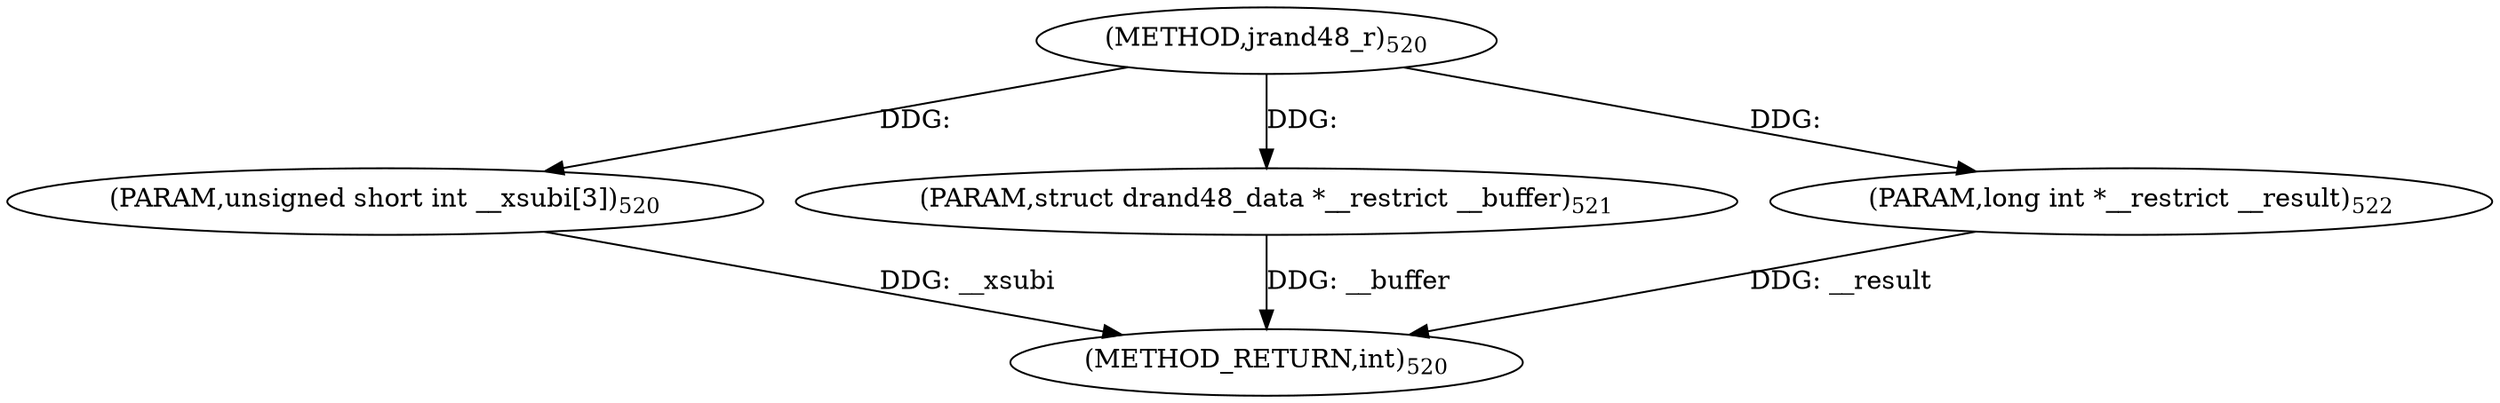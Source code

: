 digraph "jrand48_r" {  
"4820" [label = <(METHOD,jrand48_r)<SUB>520</SUB>> ]
"4824" [label = <(METHOD_RETURN,int)<SUB>520</SUB>> ]
"4821" [label = <(PARAM,unsigned short int __xsubi[3])<SUB>520</SUB>> ]
"4822" [label = <(PARAM,struct drand48_data *__restrict __buffer)<SUB>521</SUB>> ]
"4823" [label = <(PARAM,long int *__restrict __result)<SUB>522</SUB>> ]
  "4821" -> "4824"  [ label = "DDG: __xsubi"] 
  "4822" -> "4824"  [ label = "DDG: __buffer"] 
  "4823" -> "4824"  [ label = "DDG: __result"] 
  "4820" -> "4821"  [ label = "DDG: "] 
  "4820" -> "4822"  [ label = "DDG: "] 
  "4820" -> "4823"  [ label = "DDG: "] 
}
